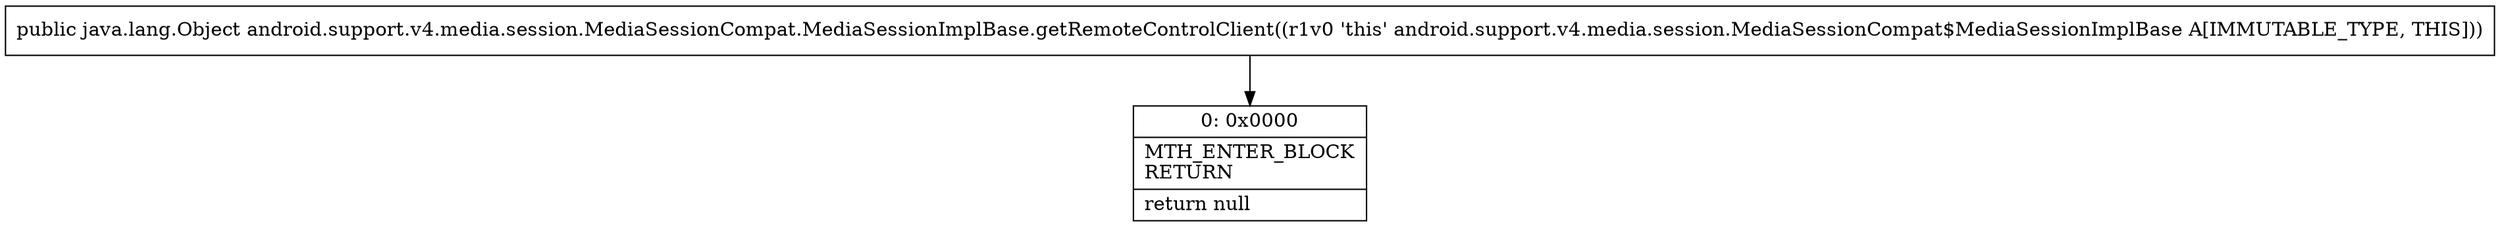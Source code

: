 digraph "CFG forandroid.support.v4.media.session.MediaSessionCompat.MediaSessionImplBase.getRemoteControlClient()Ljava\/lang\/Object;" {
Node_0 [shape=record,label="{0\:\ 0x0000|MTH_ENTER_BLOCK\lRETURN\l|return null\l}"];
MethodNode[shape=record,label="{public java.lang.Object android.support.v4.media.session.MediaSessionCompat.MediaSessionImplBase.getRemoteControlClient((r1v0 'this' android.support.v4.media.session.MediaSessionCompat$MediaSessionImplBase A[IMMUTABLE_TYPE, THIS])) }"];
MethodNode -> Node_0;
}

